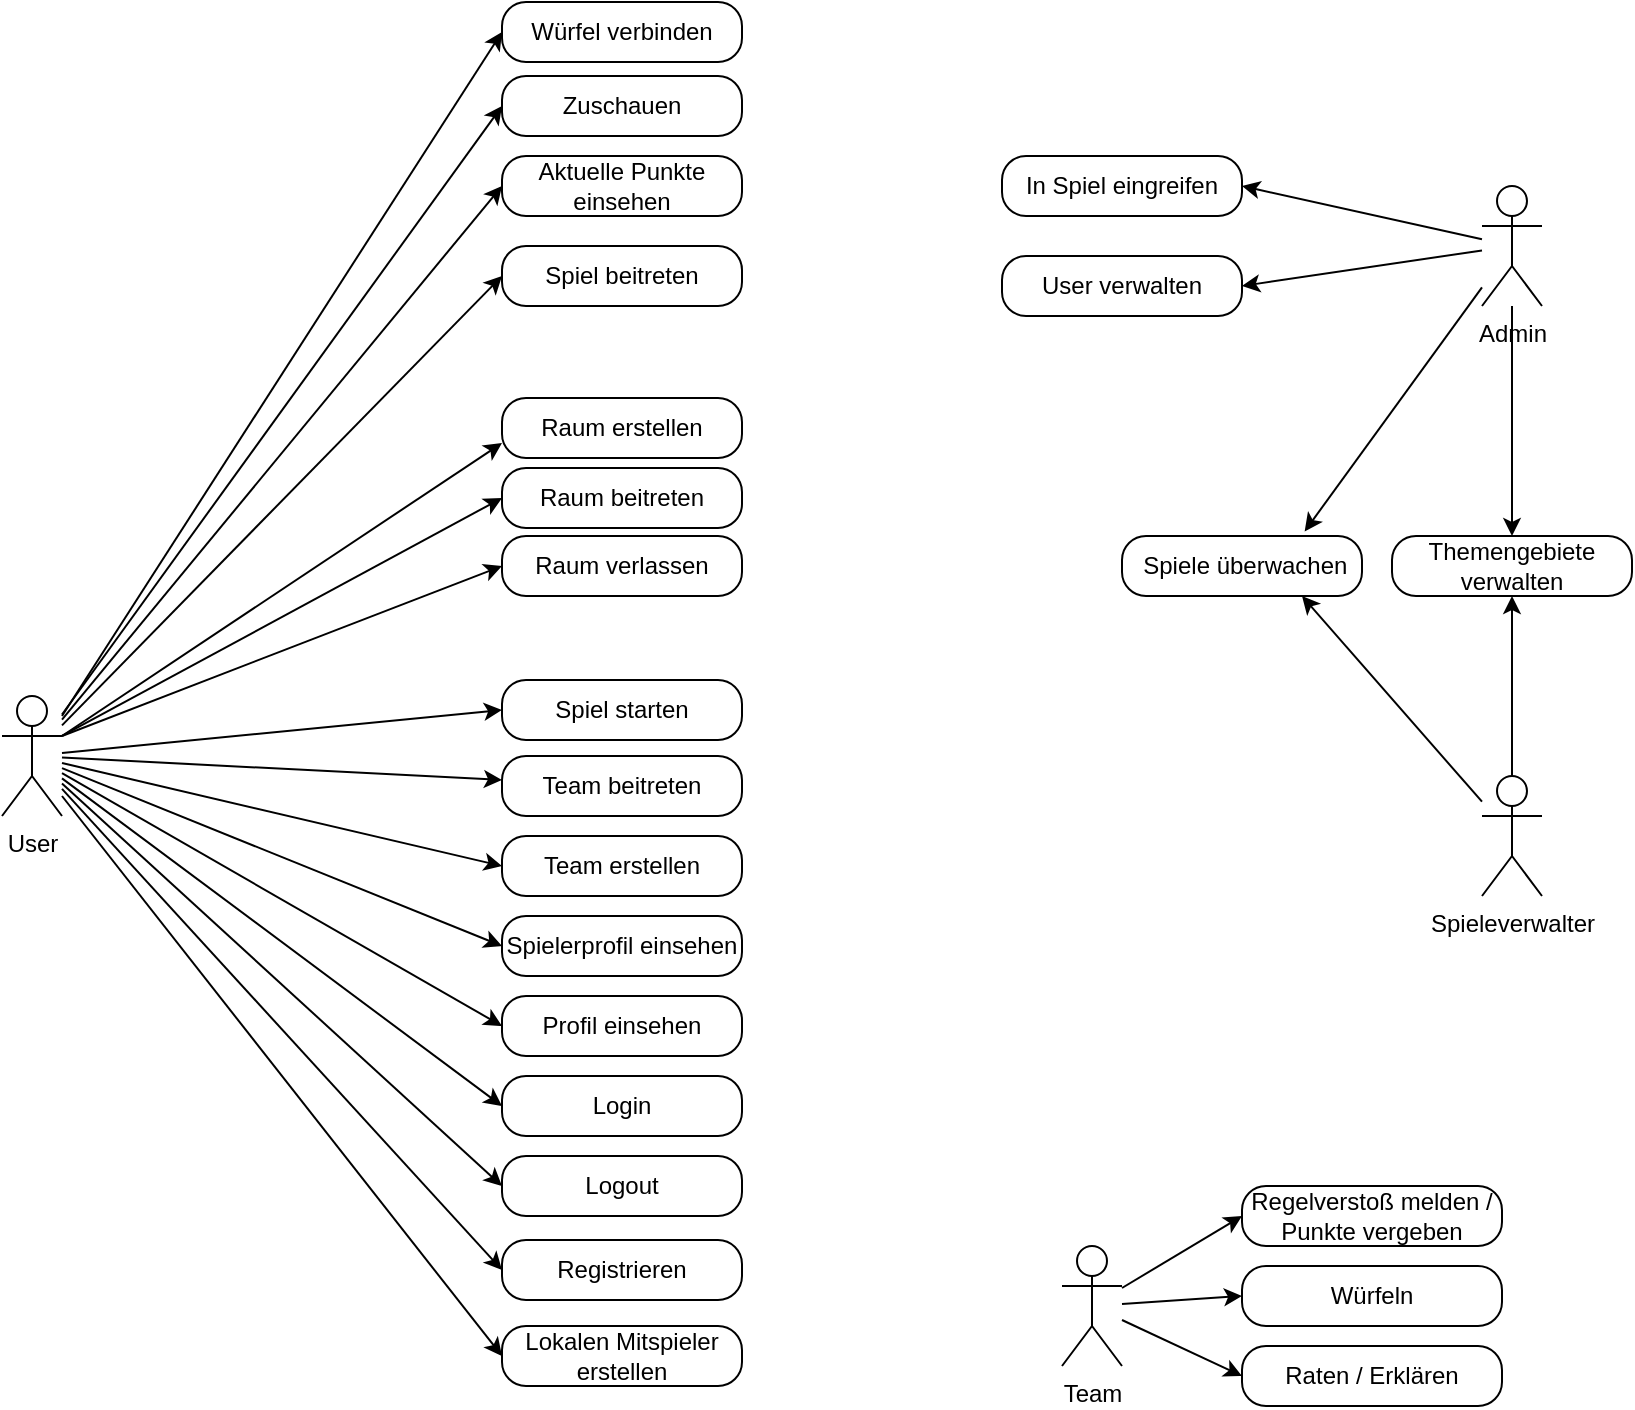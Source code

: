 <mxfile version="13.9.9" type="device"><diagram id="q9h-szZ93JFTQhc0yEkR" name="Page-1"><mxGraphModel dx="2249" dy="1991" grid="1" gridSize="10" guides="1" tooltips="1" connect="1" arrows="1" fold="1" page="1" pageScale="1" pageWidth="827" pageHeight="1169" math="0" shadow="0"><root><mxCell id="0"/><mxCell id="1" parent="0"/><mxCell id="AtW78XslK7RhBpEaeAJY-25" style="edgeStyle=none;rounded=0;orthogonalLoop=1;jettySize=auto;html=1;entryX=0;entryY=0.5;entryDx=0;entryDy=0;" parent="1" source="AtW78XslK7RhBpEaeAJY-1" target="AtW78XslK7RhBpEaeAJY-21" edge="1"><mxGeometry relative="1" as="geometry"/></mxCell><mxCell id="AtW78XslK7RhBpEaeAJY-35" style="edgeStyle=none;rounded=0;orthogonalLoop=1;jettySize=auto;html=1;entryX=0;entryY=0.5;entryDx=0;entryDy=0;" parent="1" source="AtW78XslK7RhBpEaeAJY-1" target="AtW78XslK7RhBpEaeAJY-14" edge="1"><mxGeometry relative="1" as="geometry"/></mxCell><mxCell id="AtW78XslK7RhBpEaeAJY-38" style="edgeStyle=none;rounded=0;orthogonalLoop=1;jettySize=auto;html=1;entryX=0;entryY=0.5;entryDx=0;entryDy=0;" parent="1" source="AtW78XslK7RhBpEaeAJY-1" target="AtW78XslK7RhBpEaeAJY-7" edge="1"><mxGeometry relative="1" as="geometry"><mxPoint x="210" y="170" as="targetPoint"/></mxGeometry></mxCell><mxCell id="AtW78XslK7RhBpEaeAJY-39" style="edgeStyle=none;rounded=0;orthogonalLoop=1;jettySize=auto;html=1;entryX=0;entryY=0.5;entryDx=0;entryDy=0;" parent="1" source="AtW78XslK7RhBpEaeAJY-1" target="AtW78XslK7RhBpEaeAJY-5" edge="1"><mxGeometry relative="1" as="geometry"/></mxCell><mxCell id="AtW78XslK7RhBpEaeAJY-40" style="edgeStyle=none;rounded=0;orthogonalLoop=1;jettySize=auto;html=1;entryX=0;entryY=0.5;entryDx=0;entryDy=0;" parent="1" source="AtW78XslK7RhBpEaeAJY-1" target="AtW78XslK7RhBpEaeAJY-6" edge="1"><mxGeometry relative="1" as="geometry"/></mxCell><mxCell id="AtW78XslK7RhBpEaeAJY-57" style="edgeStyle=none;rounded=0;orthogonalLoop=1;jettySize=auto;html=1;entryX=0;entryY=0.5;entryDx=0;entryDy=0;" parent="1" source="AtW78XslK7RhBpEaeAJY-1" target="AtW78XslK7RhBpEaeAJY-55" edge="1"><mxGeometry relative="1" as="geometry"/></mxCell><mxCell id="24J4Fb3gOJBgNPUQDQmY-6" style="edgeStyle=none;rounded=0;orthogonalLoop=1;jettySize=auto;html=1;entryX=0;entryY=0.5;entryDx=0;entryDy=0;" parent="1" source="AtW78XslK7RhBpEaeAJY-1" target="24J4Fb3gOJBgNPUQDQmY-5" edge="1"><mxGeometry relative="1" as="geometry"/></mxCell><mxCell id="24J4Fb3gOJBgNPUQDQmY-15" style="edgeStyle=none;rounded=0;orthogonalLoop=1;jettySize=auto;html=1;entryX=0;entryY=0.5;entryDx=0;entryDy=0;" parent="1" source="AtW78XslK7RhBpEaeAJY-1" target="24J4Fb3gOJBgNPUQDQmY-14" edge="1"><mxGeometry relative="1" as="geometry"/></mxCell><mxCell id="AtW78XslK7RhBpEaeAJY-1" value="User" style="shape=umlActor;verticalLabelPosition=bottom;verticalAlign=top;html=1;outlineConnect=0;" parent="1" vertex="1"><mxGeometry x="-40" y="290" width="30" height="60" as="geometry"/></mxCell><mxCell id="AtW78XslK7RhBpEaeAJY-41" style="edgeStyle=none;rounded=0;orthogonalLoop=1;jettySize=auto;html=1;entryX=0;entryY=0.5;entryDx=0;entryDy=0;" parent="1" source="AtW78XslK7RhBpEaeAJY-2" target="AtW78XslK7RhBpEaeAJY-10" edge="1"><mxGeometry relative="1" as="geometry"/></mxCell><mxCell id="AtW78XslK7RhBpEaeAJY-44" style="edgeStyle=none;rounded=0;orthogonalLoop=1;jettySize=auto;html=1;entryX=0;entryY=0.5;entryDx=0;entryDy=0;" parent="1" source="AtW78XslK7RhBpEaeAJY-2" target="AtW78XslK7RhBpEaeAJY-9" edge="1"><mxGeometry relative="1" as="geometry"/></mxCell><mxCell id="AtW78XslK7RhBpEaeAJY-45" style="edgeStyle=none;rounded=0;orthogonalLoop=1;jettySize=auto;html=1;entryX=0;entryY=0.5;entryDx=0;entryDy=0;" parent="1" source="AtW78XslK7RhBpEaeAJY-2" target="AtW78XslK7RhBpEaeAJY-23" edge="1"><mxGeometry relative="1" as="geometry"/></mxCell><mxCell id="AtW78XslK7RhBpEaeAJY-2" value="Team" style="shape=umlActor;verticalLabelPosition=bottom;verticalAlign=top;html=1;outlineConnect=0;" parent="1" vertex="1"><mxGeometry x="490" y="565" width="30" height="60" as="geometry"/></mxCell><mxCell id="AtW78XslK7RhBpEaeAJY-5" value="Login" style="rounded=1;whiteSpace=wrap;html=1;arcSize=40;" parent="1" vertex="1"><mxGeometry x="210" y="480" width="120" height="30" as="geometry"/></mxCell><mxCell id="AtW78XslK7RhBpEaeAJY-6" value="Logout" style="rounded=1;whiteSpace=wrap;html=1;arcSize=40;" parent="1" vertex="1"><mxGeometry x="210" y="520" width="120" height="30" as="geometry"/></mxCell><mxCell id="AtW78XslK7RhBpEaeAJY-7" value="Spiel beitreten" style="rounded=1;whiteSpace=wrap;html=1;arcSize=40;" parent="1" vertex="1"><mxGeometry x="210" y="65" width="120" height="30" as="geometry"/></mxCell><mxCell id="AtW78XslK7RhBpEaeAJY-9" value="Würfeln" style="rounded=1;whiteSpace=wrap;html=1;arcSize=40;" parent="1" vertex="1"><mxGeometry x="580" y="575" width="130" height="30" as="geometry"/></mxCell><mxCell id="AtW78XslK7RhBpEaeAJY-10" value="Regelverstoß melden / Punkte vergeben" style="rounded=1;whiteSpace=wrap;html=1;arcSize=40;" parent="1" vertex="1"><mxGeometry x="580" y="535" width="130" height="30" as="geometry"/></mxCell><mxCell id="AtW78XslK7RhBpEaeAJY-28" style="edgeStyle=none;rounded=0;orthogonalLoop=1;jettySize=auto;html=1;entryX=0.5;entryY=0;entryDx=0;entryDy=0;" parent="1" source="AtW78XslK7RhBpEaeAJY-12" target="AtW78XslK7RhBpEaeAJY-15" edge="1"><mxGeometry relative="1" as="geometry"/></mxCell><mxCell id="AtW78XslK7RhBpEaeAJY-30" style="edgeStyle=none;rounded=0;orthogonalLoop=1;jettySize=auto;html=1;entryX=1;entryY=0.5;entryDx=0;entryDy=0;" parent="1" source="AtW78XslK7RhBpEaeAJY-12" target="AtW78XslK7RhBpEaeAJY-19" edge="1"><mxGeometry relative="1" as="geometry"/></mxCell><mxCell id="AtW78XslK7RhBpEaeAJY-52" style="edgeStyle=none;rounded=0;orthogonalLoop=1;jettySize=auto;html=1;entryX=0.761;entryY=-0.077;entryDx=0;entryDy=0;entryPerimeter=0;" parent="1" source="AtW78XslK7RhBpEaeAJY-12" target="AtW78XslK7RhBpEaeAJY-50" edge="1"><mxGeometry relative="1" as="geometry"/></mxCell><mxCell id="AtW78XslK7RhBpEaeAJY-59" style="edgeStyle=none;rounded=0;orthogonalLoop=1;jettySize=auto;html=1;entryX=1;entryY=0.5;entryDx=0;entryDy=0;" parent="1" source="AtW78XslK7RhBpEaeAJY-12" target="AtW78XslK7RhBpEaeAJY-58" edge="1"><mxGeometry relative="1" as="geometry"/></mxCell><mxCell id="AtW78XslK7RhBpEaeAJY-12" value="Admin" style="shape=umlActor;verticalLabelPosition=bottom;verticalAlign=top;html=1;outlineConnect=0;" parent="1" vertex="1"><mxGeometry x="700" y="35" width="30" height="60" as="geometry"/></mxCell><mxCell id="AtW78XslK7RhBpEaeAJY-14" value="Spiel starten" style="rounded=1;whiteSpace=wrap;html=1;arcSize=40;" parent="1" vertex="1"><mxGeometry x="210" y="282" width="120" height="30" as="geometry"/></mxCell><mxCell id="AtW78XslK7RhBpEaeAJY-15" value="Themengebiete verwalten" style="rounded=1;whiteSpace=wrap;html=1;arcSize=40;" parent="1" vertex="1"><mxGeometry x="655" y="210" width="120" height="30" as="geometry"/></mxCell><mxCell id="AtW78XslK7RhBpEaeAJY-19" value="User verwalten" style="rounded=1;whiteSpace=wrap;html=1;arcSize=40;" parent="1" vertex="1"><mxGeometry x="460" y="70" width="120" height="30" as="geometry"/></mxCell><mxCell id="AtW78XslK7RhBpEaeAJY-21" value="Spielerprofil einsehen" style="rounded=1;whiteSpace=wrap;html=1;arcSize=40;" parent="1" vertex="1"><mxGeometry x="210" y="400" width="120" height="30" as="geometry"/></mxCell><mxCell id="AtW78XslK7RhBpEaeAJY-23" value="Raten / Erklären" style="rounded=1;whiteSpace=wrap;html=1;arcSize=40;" parent="1" vertex="1"><mxGeometry x="580" y="615" width="130" height="30" as="geometry"/></mxCell><mxCell id="AtW78XslK7RhBpEaeAJY-27" style="edgeStyle=none;rounded=0;orthogonalLoop=1;jettySize=auto;html=1;entryX=0.5;entryY=1;entryDx=0;entryDy=0;" parent="1" source="AtW78XslK7RhBpEaeAJY-26" target="AtW78XslK7RhBpEaeAJY-15" edge="1"><mxGeometry relative="1" as="geometry"/></mxCell><mxCell id="AtW78XslK7RhBpEaeAJY-51" style="edgeStyle=none;rounded=0;orthogonalLoop=1;jettySize=auto;html=1;entryX=0.75;entryY=1;entryDx=0;entryDy=0;" parent="1" source="AtW78XslK7RhBpEaeAJY-26" target="AtW78XslK7RhBpEaeAJY-50" edge="1"><mxGeometry relative="1" as="geometry"/></mxCell><mxCell id="AtW78XslK7RhBpEaeAJY-26" value="Spieleverwalter" style="shape=umlActor;verticalLabelPosition=bottom;verticalAlign=top;html=1;outlineConnect=0;" parent="1" vertex="1"><mxGeometry x="700" y="330" width="30" height="60" as="geometry"/></mxCell><mxCell id="AtW78XslK7RhBpEaeAJY-50" value="&amp;nbsp;Spiele überwachen" style="rounded=1;whiteSpace=wrap;html=1;arcSize=40;" parent="1" vertex="1"><mxGeometry x="520" y="210" width="120" height="30" as="geometry"/></mxCell><mxCell id="AtW78XslK7RhBpEaeAJY-55" value="Team erstellen" style="rounded=1;whiteSpace=wrap;html=1;arcSize=40;" parent="1" vertex="1"><mxGeometry x="210" y="360" width="120" height="30" as="geometry"/></mxCell><mxCell id="AtW78XslK7RhBpEaeAJY-58" value="In Spiel eingreifen" style="rounded=1;whiteSpace=wrap;html=1;arcSize=40;" parent="1" vertex="1"><mxGeometry x="460" y="20" width="120" height="30" as="geometry"/></mxCell><mxCell id="24J4Fb3gOJBgNPUQDQmY-5" value="Aktuelle Punkte einsehen" style="rounded=1;whiteSpace=wrap;html=1;arcSize=40;" parent="1" vertex="1"><mxGeometry x="210" y="20" width="120" height="30" as="geometry"/></mxCell><mxCell id="24J4Fb3gOJBgNPUQDQmY-14" value="Zuschauen" style="rounded=1;whiteSpace=wrap;html=1;arcSize=40;" parent="1" vertex="1"><mxGeometry x="210" y="-20" width="120" height="30" as="geometry"/></mxCell><mxCell id="m7sbSPMsChaa3dCMKv-q-1" value="Raum beitreten" style="rounded=1;whiteSpace=wrap;html=1;arcSize=40;" parent="1" vertex="1"><mxGeometry x="210" y="176" width="120" height="30" as="geometry"/></mxCell><mxCell id="m7sbSPMsChaa3dCMKv-q-2" value="Raum verlassen" style="rounded=1;whiteSpace=wrap;html=1;arcSize=40;" parent="1" vertex="1"><mxGeometry x="210" y="210" width="120" height="30" as="geometry"/></mxCell><mxCell id="m7sbSPMsChaa3dCMKv-q-4" style="edgeStyle=none;rounded=0;orthogonalLoop=1;jettySize=auto;html=1;entryX=0;entryY=0.5;entryDx=0;entryDy=0;exitX=1;exitY=0.333;exitDx=0;exitDy=0;exitPerimeter=0;" parent="1" source="AtW78XslK7RhBpEaeAJY-1" target="m7sbSPMsChaa3dCMKv-q-1" edge="1"><mxGeometry relative="1" as="geometry"><mxPoint y="317.234" as="sourcePoint"/><mxPoint x="220" y="130" as="targetPoint"/></mxGeometry></mxCell><mxCell id="m7sbSPMsChaa3dCMKv-q-5" style="edgeStyle=none;rounded=0;orthogonalLoop=1;jettySize=auto;html=1;entryX=0;entryY=0.5;entryDx=0;entryDy=0;exitX=1;exitY=0.333;exitDx=0;exitDy=0;exitPerimeter=0;" parent="1" source="AtW78XslK7RhBpEaeAJY-1" target="m7sbSPMsChaa3dCMKv-q-2" edge="1"><mxGeometry relative="1" as="geometry"><mxPoint y="320" as="sourcePoint"/><mxPoint x="220" y="175" as="targetPoint"/></mxGeometry></mxCell><mxCell id="m7sbSPMsChaa3dCMKv-q-6" value="Lokalen Mitspieler erstellen" style="rounded=1;whiteSpace=wrap;html=1;arcSize=40;" parent="1" vertex="1"><mxGeometry x="210" y="605" width="120" height="30" as="geometry"/></mxCell><mxCell id="m7sbSPMsChaa3dCMKv-q-7" style="edgeStyle=none;rounded=0;orthogonalLoop=1;jettySize=auto;html=1;entryX=0;entryY=0.5;entryDx=0;entryDy=0;" parent="1" target="m7sbSPMsChaa3dCMKv-q-6" edge="1"><mxGeometry relative="1" as="geometry"><mxPoint x="-10" y="340" as="sourcePoint"/><mxPoint x="220" y="585" as="targetPoint"/></mxGeometry></mxCell><mxCell id="LjAc3zZGYHfZW_1hNQt3-10" value="Profil einsehen" style="rounded=1;whiteSpace=wrap;html=1;arcSize=40;" vertex="1" parent="1"><mxGeometry x="210" y="440" width="120" height="30" as="geometry"/></mxCell><mxCell id="LjAc3zZGYHfZW_1hNQt3-11" style="edgeStyle=none;rounded=0;orthogonalLoop=1;jettySize=auto;html=1;entryX=0;entryY=0.5;entryDx=0;entryDy=0;" edge="1" parent="1" source="AtW78XslK7RhBpEaeAJY-1" target="LjAc3zZGYHfZW_1hNQt3-10"><mxGeometry relative="1" as="geometry"><mxPoint y="333.511" as="sourcePoint"/><mxPoint x="220" y="385" as="targetPoint"/></mxGeometry></mxCell><mxCell id="LjAc3zZGYHfZW_1hNQt3-12" value="Registrieren" style="rounded=1;whiteSpace=wrap;html=1;arcSize=40;" vertex="1" parent="1"><mxGeometry x="210" y="562" width="120" height="30" as="geometry"/></mxCell><mxCell id="LjAc3zZGYHfZW_1hNQt3-13" style="edgeStyle=none;rounded=0;orthogonalLoop=1;jettySize=auto;html=1;entryX=0;entryY=0.5;entryDx=0;entryDy=0;" edge="1" parent="1" source="AtW78XslK7RhBpEaeAJY-1" target="LjAc3zZGYHfZW_1hNQt3-12"><mxGeometry relative="1" as="geometry"><mxPoint y="341.17" as="sourcePoint"/><mxPoint x="220" y="505" as="targetPoint"/></mxGeometry></mxCell><mxCell id="LjAc3zZGYHfZW_1hNQt3-14" value="Würfel verbinden" style="rounded=1;whiteSpace=wrap;html=1;arcSize=40;" vertex="1" parent="1"><mxGeometry x="210" y="-57" width="120" height="30" as="geometry"/></mxCell><mxCell id="LjAc3zZGYHfZW_1hNQt3-15" style="edgeStyle=none;rounded=0;orthogonalLoop=1;jettySize=auto;html=1;entryX=0;entryY=0.5;entryDx=0;entryDy=0;" edge="1" parent="1" target="LjAc3zZGYHfZW_1hNQt3-14"><mxGeometry relative="1" as="geometry"><mxPoint x="-10" y="300" as="sourcePoint"/><mxPoint x="220" y="5" as="targetPoint"/></mxGeometry></mxCell><mxCell id="LjAc3zZGYHfZW_1hNQt3-16" value="Raum erstellen" style="rounded=1;whiteSpace=wrap;html=1;arcSize=40;" vertex="1" parent="1"><mxGeometry x="210" y="141" width="120" height="30" as="geometry"/></mxCell><mxCell id="LjAc3zZGYHfZW_1hNQt3-17" style="edgeStyle=none;rounded=0;orthogonalLoop=1;jettySize=auto;html=1;entryX=0;entryY=0.75;entryDx=0;entryDy=0;exitX=1;exitY=0.333;exitDx=0;exitDy=0;exitPerimeter=0;" edge="1" parent="1" source="AtW78XslK7RhBpEaeAJY-1" target="LjAc3zZGYHfZW_1hNQt3-16"><mxGeometry relative="1" as="geometry"><mxPoint y="320" as="sourcePoint"/><mxPoint x="220" y="215" as="targetPoint"/></mxGeometry></mxCell><mxCell id="LjAc3zZGYHfZW_1hNQt3-18" value="Team beitreten" style="rounded=1;whiteSpace=wrap;html=1;arcSize=40;" vertex="1" parent="1"><mxGeometry x="210" y="320" width="120" height="30" as="geometry"/></mxCell><mxCell id="LjAc3zZGYHfZW_1hNQt3-19" style="edgeStyle=none;rounded=0;orthogonalLoop=1;jettySize=auto;html=1;" edge="1" parent="1" source="AtW78XslK7RhBpEaeAJY-1" target="LjAc3zZGYHfZW_1hNQt3-18"><mxGeometry relative="1" as="geometry"><mxPoint y="333.511" as="sourcePoint"/><mxPoint x="220" y="385" as="targetPoint"/></mxGeometry></mxCell></root></mxGraphModel></diagram></mxfile>